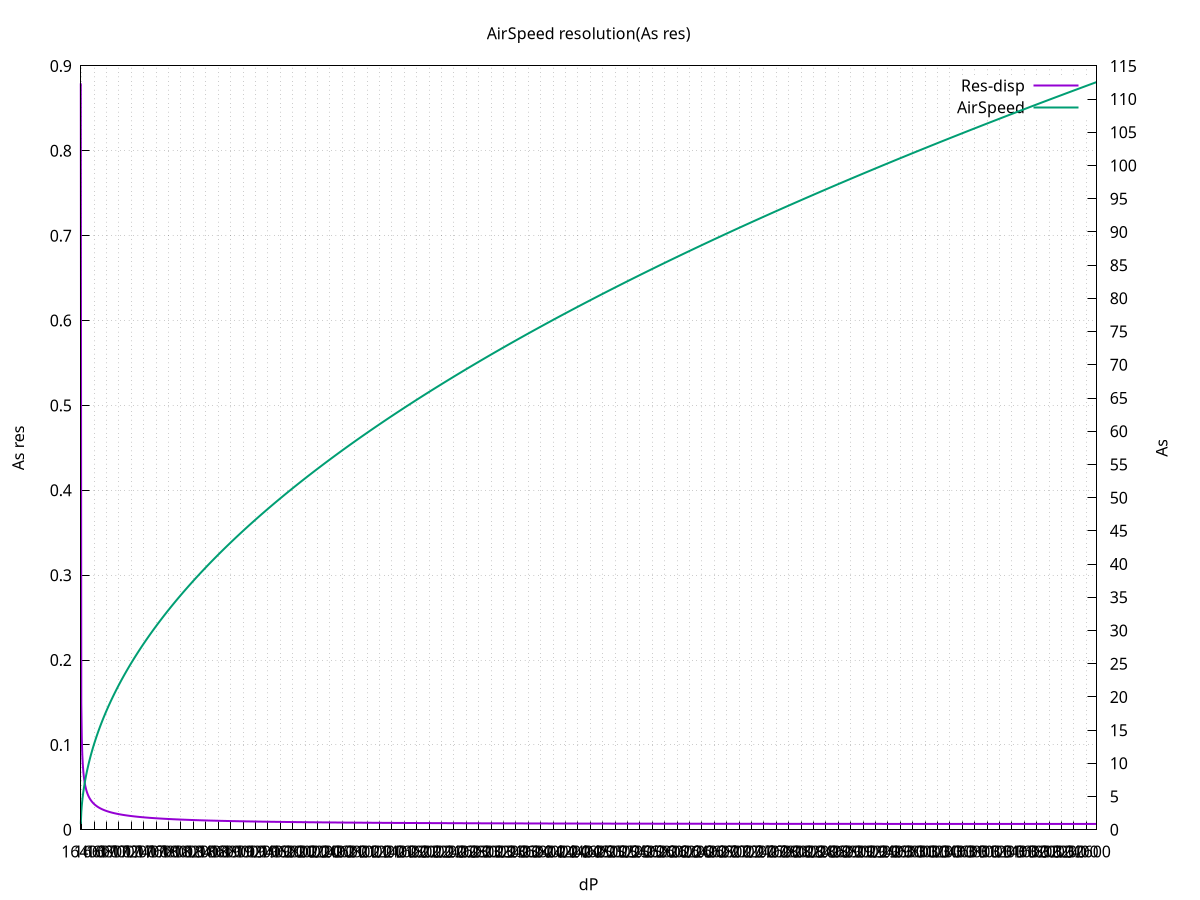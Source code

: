 set title "AirSpeed resolution(As res)"
set xtics 200 nomirror
set ytics 0.1 nomirror
set y2tics 5 nomirror
set xlabel "dP"
set ylabel "As res"
set y2label "As"
set grid
set samples 2000

#test comment

#ADC is 12bit, 0-4095  [2049:4096]
#plot [2049:4096] sqrt((2.*((2049./4096.)*(x-2048.)))/1.293) - sqrt((2.*((2049./4096.)*((x-1)-2048.)))/1.293) \
#    title "Res-disp" w l lw 2 axis x1y1, \
#    [2049:4096] sqrt((2.*((2049./4096.)*(x-2048.)))/1.293) \
#    title "AirSpeed" w l lw 2 axis x1y2

#ADC is 15bit, 0-32767 [16384:32767]
plot [16384:32767] sqrt((2.*((16384./32767.)*(x-16383.)))/1.293) - sqrt((2.*((16383./32767.)*((x-1)-16383.)))/1.293) \
    title "Res-disp" w l lw 2 axis x1y1, \
    [16384:32767] sqrt((2.*((16384./32767.)*(x-16383.)))/1.293) \
    title "AirSpeed" w l lw 2 axis x1y2

pause -1
